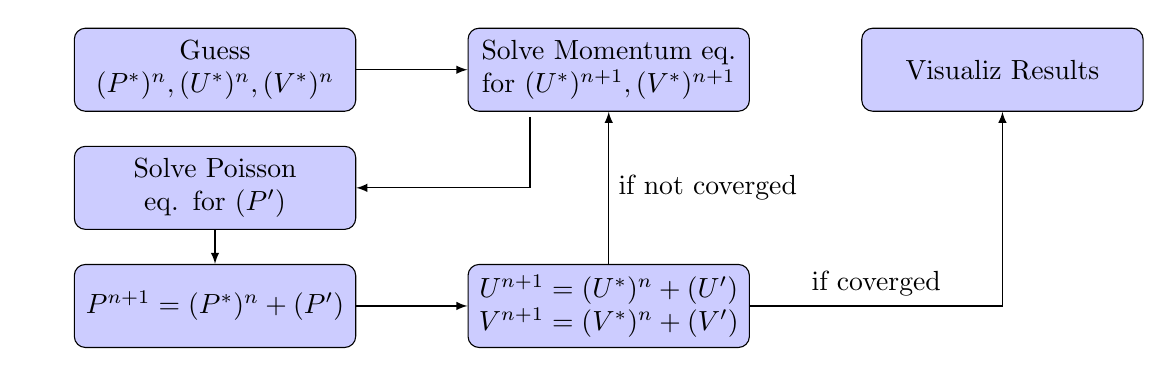 \usetikzlibrary{shapes}



% Define block styles
\tikzstyle{decision} = [diamond, draw, fill=blue!20, 
    text width=5em, text badly centered, node distance=3cm, inner sep=0pt]
\tikzstyle{block} = [rectangle, draw, fill=blue!20,
    text width=9.5em, text centered, rounded corners, minimum height=3em]
\tikzstyle{line} = [draw, -latex]
\tikzstyle{cloud} = [draw, ellipse,fill=red!20, node distance=4cm,
    minimum height=2em]
    
\begin{tikzpicture}[node distance = 1.5cm, auto]
    \node [block] (guess) {Guess $(P^*)^n, (U^*)^n, (V^*)^n$};
    \node [block,right of=guess,node distance=5cm] (solve) {Solve Momentum eq. for $ (U^*)^{n+1}, (V^*)^{n+1}$};
    \node [block,below of=guess] (poisson) {Solve Poisson eq. for $(P')$};
    \node [block,below of=poisson] (pn1) {$P^{n+1} = (P^*)^n+(P')$};
    \node [block,right of=pn1,node distance=5cm] (un1) {$U^{n+1} = (U^*)^n+(U')$   $V^{n+1} = (V^*)^n+(V')$};
    \node [block,right of=solve,node distance=5cm] (results) {Visualiz Results};

 \path [line] (guess) -- (solve);
 \path [line] (solve)++(-1,-0.6) |- (poisson);
 \path [line] (poisson) -- (pn1);
\path [line]  (pn1)--(un1);

    \path [line] (un1) --node [midway,right] {if not coverged} (solve);
    \path [line] (un1) -|node [near start] {if coverged} (results);
\end{tikzpicture}

